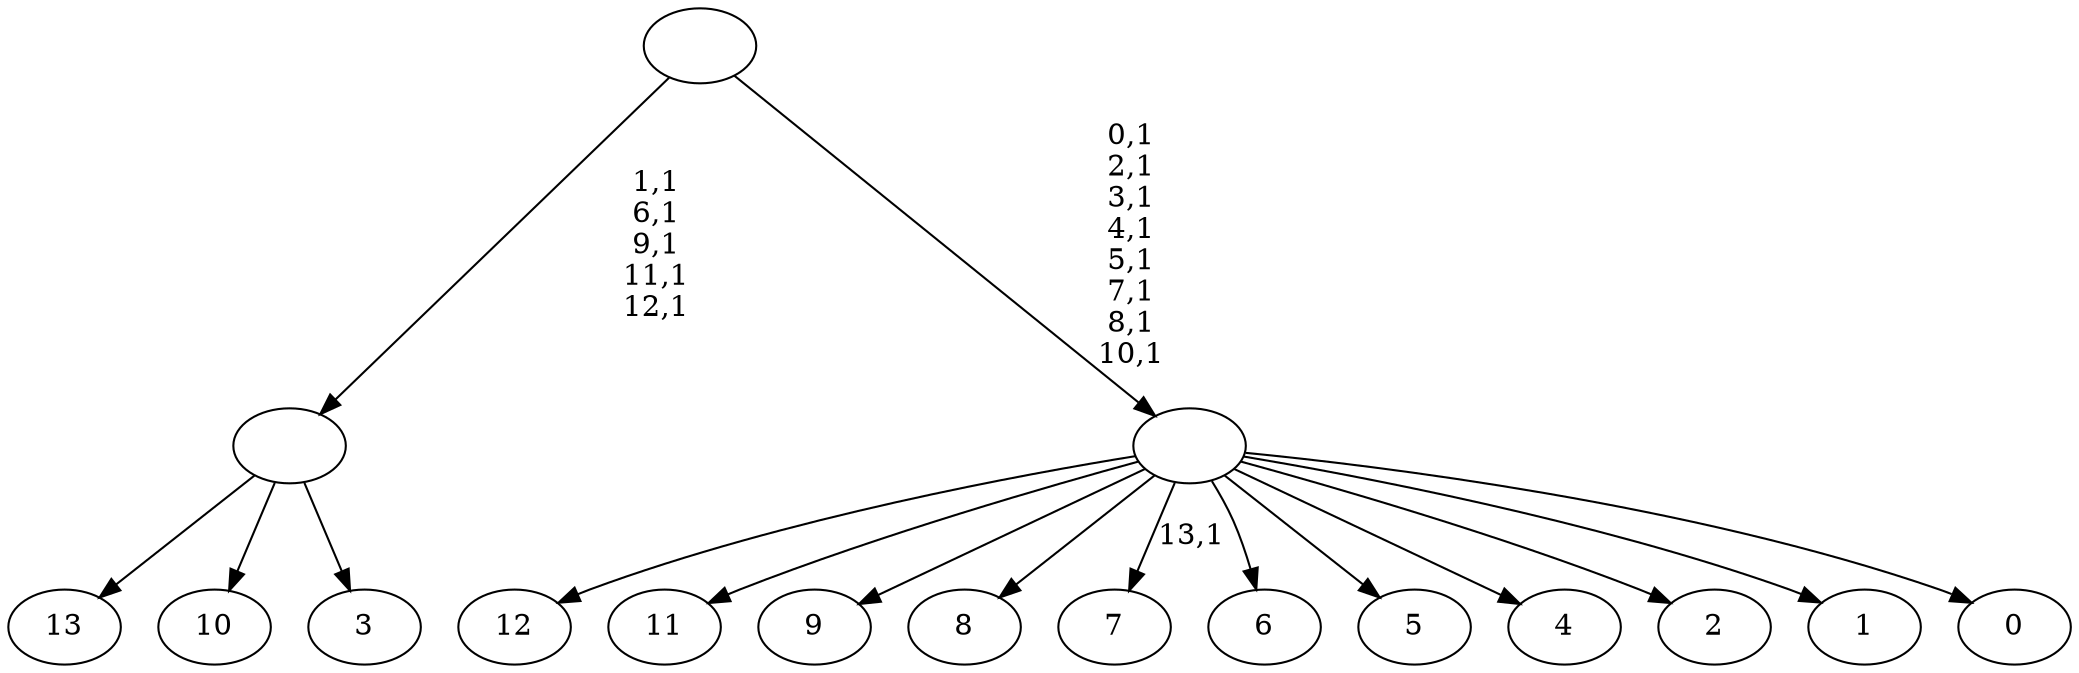 digraph T {
	28 [label="13"]
	27 [label="12"]
	26 [label="11"]
	25 [label="10"]
	24 [label="9"]
	23 [label="8"]
	22 [label="7"]
	20 [label="6"]
	19 [label="5"]
	18 [label="4"]
	17 [label="3"]
	16 [label=""]
	11 [label="2"]
	10 [label="1"]
	9 [label="0"]
	8 [label=""]
	0 [label=""]
	16 -> 28 [label=""]
	16 -> 25 [label=""]
	16 -> 17 [label=""]
	8 -> 22 [label="13,1"]
	8 -> 27 [label=""]
	8 -> 26 [label=""]
	8 -> 24 [label=""]
	8 -> 23 [label=""]
	8 -> 20 [label=""]
	8 -> 19 [label=""]
	8 -> 18 [label=""]
	8 -> 11 [label=""]
	8 -> 10 [label=""]
	8 -> 9 [label=""]
	0 -> 8 [label="0,1\n2,1\n3,1\n4,1\n5,1\n7,1\n8,1\n10,1"]
	0 -> 16 [label="1,1\n6,1\n9,1\n11,1\n12,1"]
}
